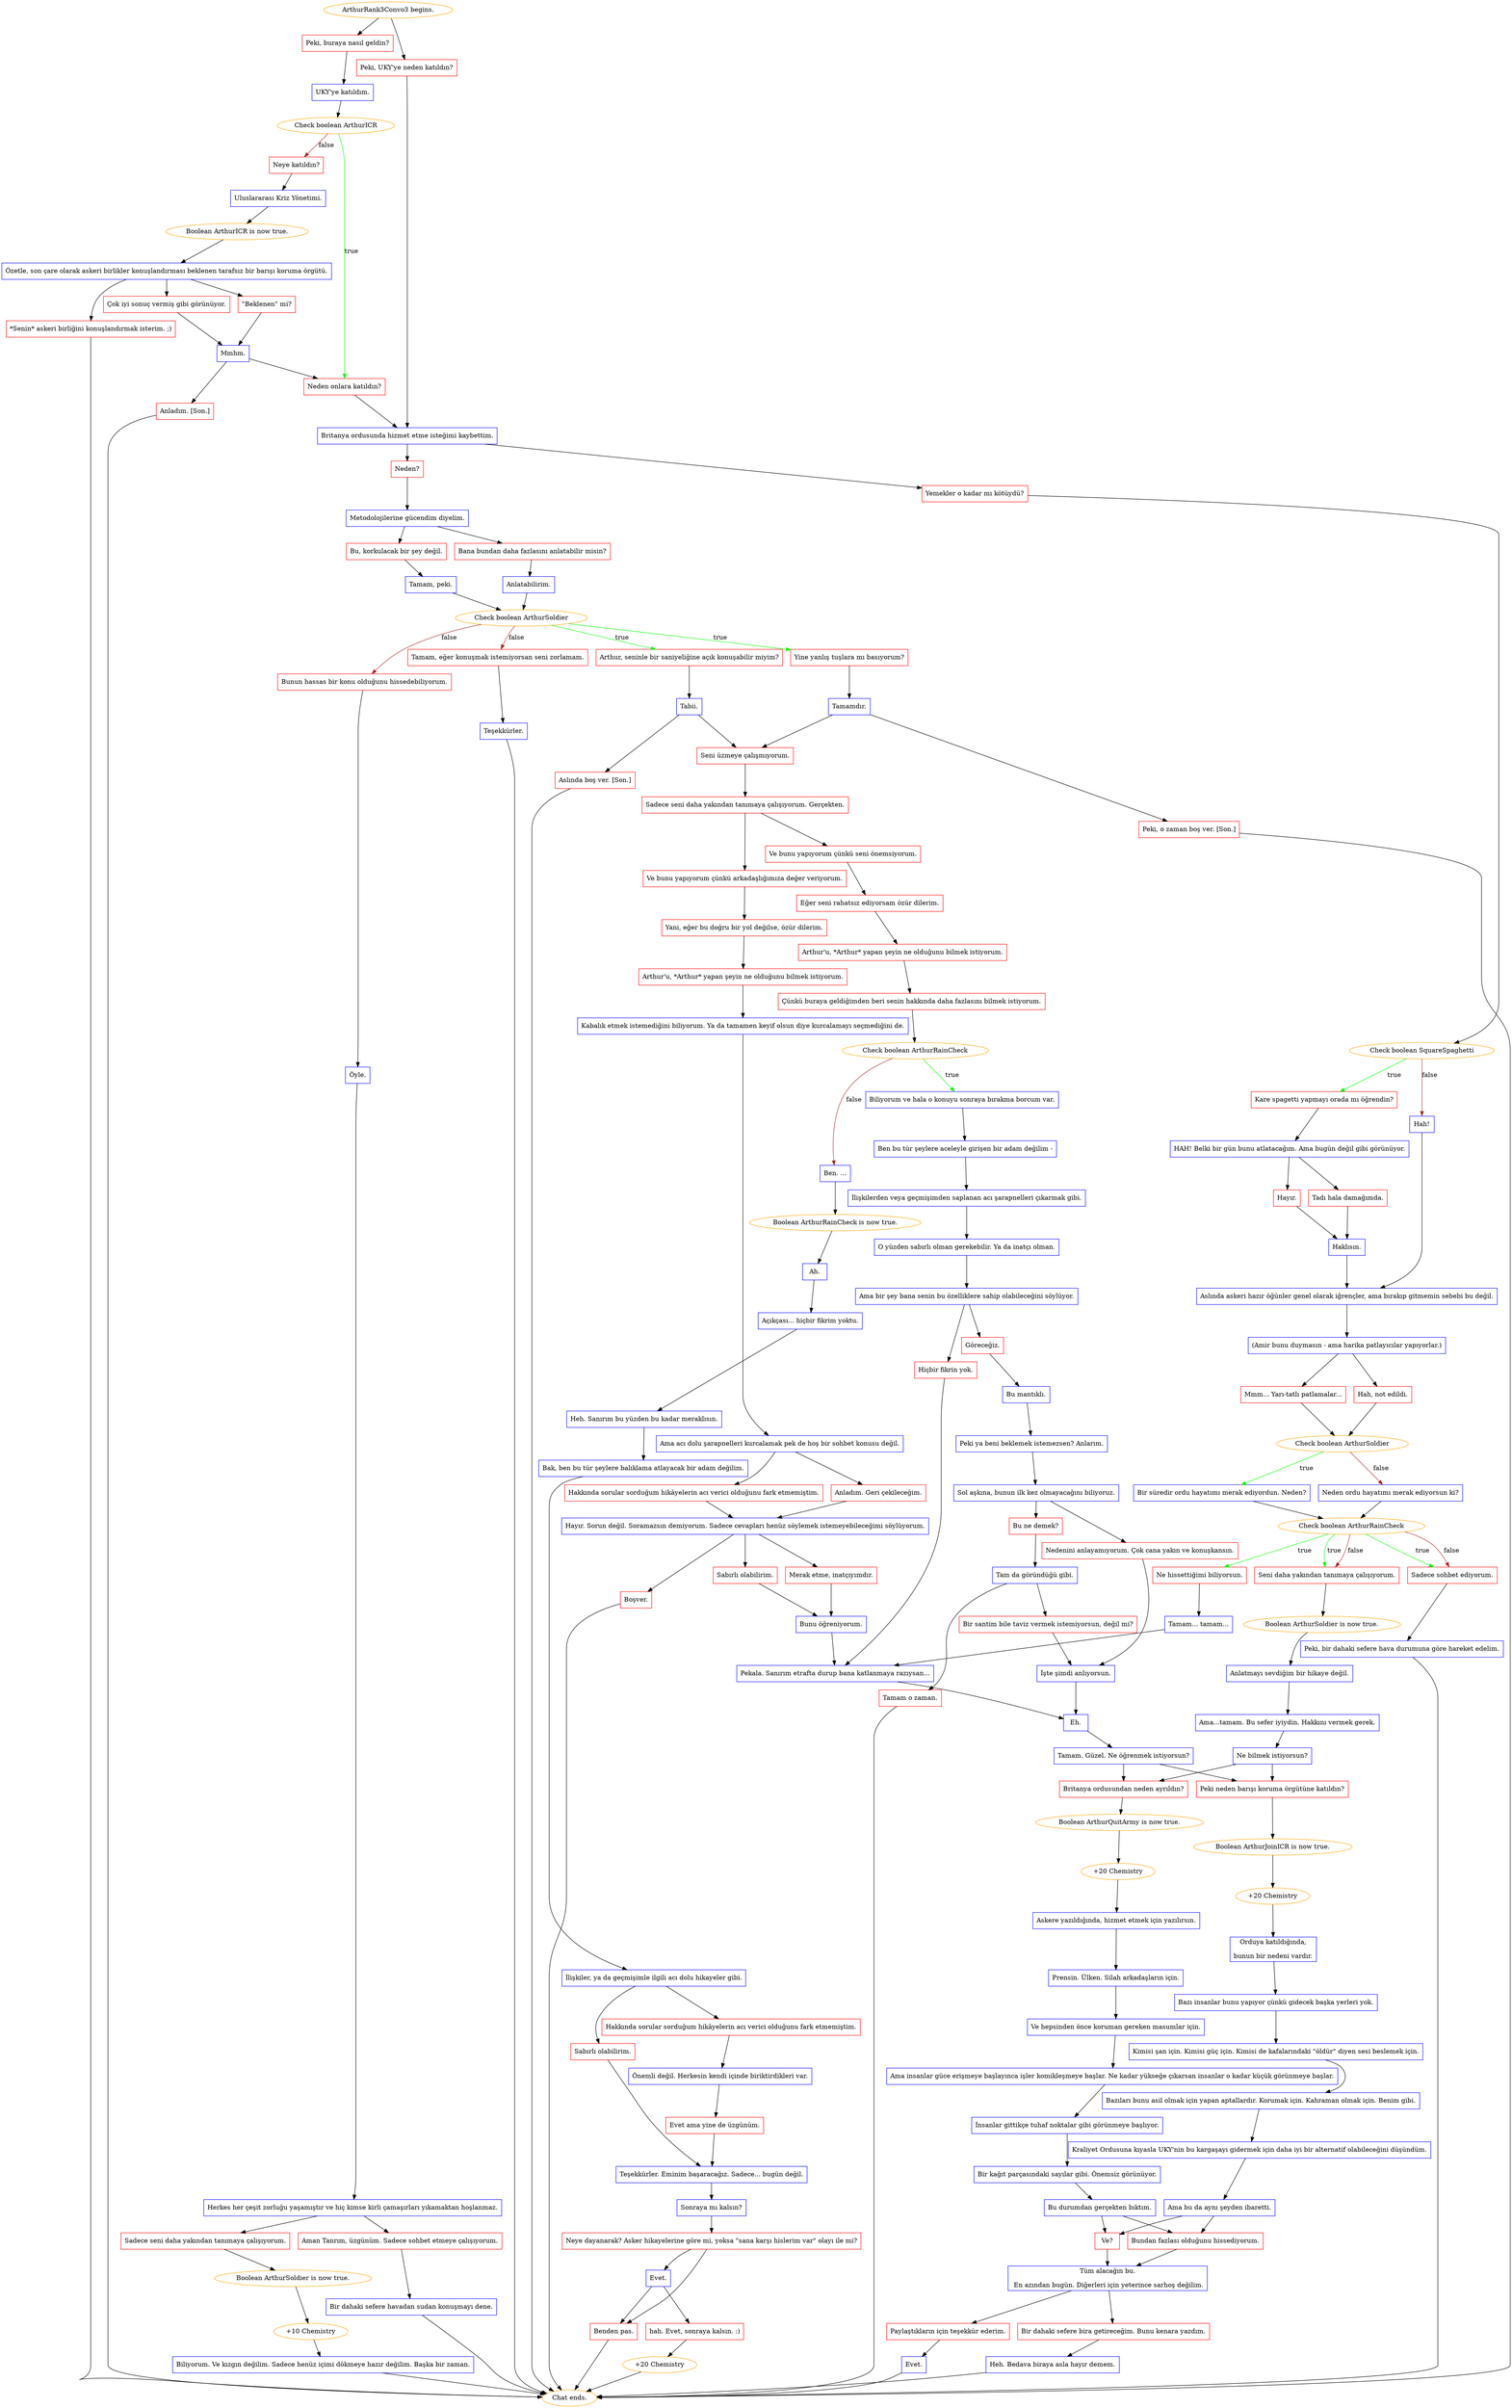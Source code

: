 digraph {
	"ArthurRank3Convo3 begins." [color=orange];
		"ArthurRank3Convo3 begins." -> j2118253960;
		"ArthurRank3Convo3 begins." -> j1188665086;
	j2118253960 [label="Peki, buraya nasıl geldin?",shape=box,color=red];
		j2118253960 -> j2289105483;
	j1188665086 [label="Peki, UKY'ye neden katıldın?",shape=box,color=red];
		j1188665086 -> j501120180;
	j2289105483 [label="UKY'ye katıldım.",shape=box,color=blue];
		j2289105483 -> j700410498;
	j501120180 [label="Britanya ordusunda hizmet etme isteğimi kaybettim.",shape=box,color=blue];
		j501120180 -> j3872226595;
		j501120180 -> j3427672840;
	j700410498 [label="Check boolean ArthurICR",color=orange];
		j700410498 -> j243936920 [label=true,color=green];
		j700410498 -> j2103335180 [label=false,color=brown];
	j3872226595 [label="Neden?",shape=box,color=red];
		j3872226595 -> j734934043;
	j3427672840 [label="Yemekler o kadar mı kötüydü?",shape=box,color=red];
		j3427672840 -> j104787129;
	j243936920 [label="Neden onlara katıldın?",shape=box,color=red];
		j243936920 -> j501120180;
	j2103335180 [label="Neye katıldın?",shape=box,color=red];
		j2103335180 -> j982214110;
	j734934043 [label="Metodolojilerine gücendim diyelim.",shape=box,color=blue];
		j734934043 -> j4184702206;
		j734934043 -> j2420015782;
	j104787129 [label="Check boolean SquareSpaghetti",color=orange];
		j104787129 -> j3064465281 [label=true,color=green];
		j104787129 -> j1482203705 [label=false,color=brown];
	j982214110 [label="Uluslararası Kriz Yönetimi.",shape=box,color=blue];
		j982214110 -> j517895964;
	j4184702206 [label="Bu, korkulacak bir şey değil.",shape=box,color=red];
		j4184702206 -> j3983524116;
	j2420015782 [label="Bana bundan daha fazlasını anlatabilir misin?",shape=box,color=red];
		j2420015782 -> j1016700062;
	j3064465281 [label="Kare spagetti yapmayı orada mı öğrendin?",shape=box,color=red];
		j3064465281 -> j1848769119;
	j1482203705 [label="Hah!",shape=box,color=blue];
		j1482203705 -> j3679752298;
	j517895964 [label="Boolean ArthurICR is now true.",color=orange];
		j517895964 -> j1870252404;
	j3983524116 [label="Tamam, peki.",shape=box,color=blue];
		j3983524116 -> j2598616613;
	j1016700062 [label="Anlatabilirim.",shape=box,color=blue];
		j1016700062 -> j2598616613;
	j1848769119 [label="HAH! Belki bir gün bunu atlatacağım. Ama bugün değil gibi görünüyor.",shape=box,color=blue];
		j1848769119 -> j450473194;
		j1848769119 -> j4193240689;
	j3679752298 [label="Aslında askeri hazır öğünler genel olarak iğrençler, ama bırakıp gitmemin sebebi bu değil.",shape=box,color=blue];
		j3679752298 -> j3607936941;
	j1870252404 [label="Özetle, son çare olarak askeri birlikler konuşlandırması beklenen tarafsız bir barışı koruma örgütü.",shape=box,color=blue];
		j1870252404 -> j310621186;
		j1870252404 -> j524866040;
		j1870252404 -> j325723459;
	j2598616613 [label="Check boolean ArthurSoldier",color=orange];
		j2598616613 -> j3525755060 [label=true,color=green];
		j2598616613 -> j2740307817 [label=true,color=green];
		j2598616613 -> j3453602262 [label=false,color=brown];
		j2598616613 -> j3658251831 [label=false,color=brown];
	j450473194 [label="Hayır.",shape=box,color=red];
		j450473194 -> j1854258120;
	j4193240689 [label="Tadı hala damağımda.",shape=box,color=red];
		j4193240689 -> j1854258120;
	j3607936941 [label="(Amir bunu duymasın - ama harika patlayıcılar yapıyorlar.)",shape=box,color=blue];
		j3607936941 -> j179636688;
		j3607936941 -> j3869144055;
	j310621186 [label="\"Beklenen\" mi?",shape=box,color=red];
		j310621186 -> j492124203;
	j524866040 [label="Çok iyi sonuç vermiş gibi görünüyor.",shape=box,color=red];
		j524866040 -> j492124203;
	j325723459 [label="*Senin* askeri birliğini konuşlandırmak isterim. ;)",shape=box,color=red];
		j325723459 -> "Chat ends.";
	j3525755060 [label="Arthur, seninle bir saniyeliğine açık konuşabilir miyim?",shape=box,color=red];
		j3525755060 -> j229065576;
	j2740307817 [label="Yine yanlış tuşlara mı basıyorum?",shape=box,color=red];
		j2740307817 -> j676832653;
	j3453602262 [label="Bunun hassas bir konu olduğunu hissedebiliyorum.",shape=box,color=red];
		j3453602262 -> j4106285756;
	j3658251831 [label="Tamam, eğer konuşmak istemiyorsan seni zorlamam.",shape=box,color=red];
		j3658251831 -> j2968698584;
	j1854258120 [label="Haklısın.",shape=box,color=blue];
		j1854258120 -> j3679752298;
	j179636688 [label="Hah, not edildi.",shape=box,color=red];
		j179636688 -> j2458132265;
	j3869144055 [label="Mmm... Yarı-tatlı patlamalar...",shape=box,color=red];
		j3869144055 -> j2458132265;
	j492124203 [label="Mmhm.",shape=box,color=blue];
		j492124203 -> j243936920;
		j492124203 -> j4205615170;
	"Chat ends." [color=orange];
	j229065576 [label="Tabii.",shape=box,color=blue];
		j229065576 -> j1629975949;
		j229065576 -> j2363110417;
	j676832653 [label="Tamamdır.",shape=box,color=blue];
		j676832653 -> j1629975949;
		j676832653 -> j2494088703;
	j4106285756 [label="Öyle.",shape=box,color=blue];
		j4106285756 -> j1233732452;
	j2968698584 [label="Teşekkürler.",shape=box,color=blue];
		j2968698584 -> "Chat ends.";
	j2458132265 [label="Check boolean ArthurSoldier",color=orange];
		j2458132265 -> j1802725660 [label=true,color=green];
		j2458132265 -> j2154353558 [label=false,color=brown];
	j4205615170 [label="Anladım. [Son.]",shape=box,color=red];
		j4205615170 -> "Chat ends.";
	j1629975949 [label="Seni üzmeye çalışmıyorum.",shape=box,color=red];
		j1629975949 -> j1596878493;
	j2363110417 [label="Aslında boş ver. [Son.]",shape=box,color=red];
		j2363110417 -> "Chat ends.";
	j2494088703 [label="Peki, o zaman boş ver. [Son.]",shape=box,color=red];
		j2494088703 -> "Chat ends.";
	j1233732452 [label="Herkes her çeşit zorluğu yaşamıştır ve hiç kimse kirli çamaşırları yıkamaktan hoşlanmaz.",shape=box,color=blue];
		j1233732452 -> j3856156478;
		j1233732452 -> j3268775204;
	j1802725660 [label="Bir süredir ordu hayatımı merak ediyordun. Neden?",shape=box,color=blue];
		j1802725660 -> j3736719020;
	j2154353558 [label="Neden ordu hayatımı merak ediyorsun ki?",shape=box,color=blue];
		j2154353558 -> j3736719020;
	j1596878493 [label="Sadece seni daha yakından tanımaya çalışıyorum. Gerçekten.",shape=box,color=red];
		j1596878493 -> j1676174908;
		j1596878493 -> j3389612663;
	j3856156478 [label="Aman Tanrım, üzgünüm. Sadece sohbet etmeye çalışıyorum.",shape=box,color=red];
		j3856156478 -> j3816888947;
	j3268775204 [label="Sadece seni daha yakından tanımaya çalışıyorum.",shape=box,color=red];
		j3268775204 -> j761495163;
	j3736719020 [label="Check boolean ArthurRainCheck",color=orange];
		j3736719020 -> j2441662768 [label=true,color=green];
		j3736719020 -> j499404089 [label=true,color=green];
		j3736719020 -> j3917814689 [label=true,color=green];
		j3736719020 -> j499404089 [label=false,color=brown];
		j3736719020 -> j3917814689 [label=false,color=brown];
	j1676174908 [label="Ve bunu yapıyorum çünkü arkadaşlığımıza değer veriyorum.",shape=box,color=red];
		j1676174908 -> j2941720447;
	j3389612663 [label="Ve bunu yapıyorum çünkü seni önemsiyorum.",shape=box,color=red];
		j3389612663 -> j3498584957;
	j3816888947 [label="Bir dahaki sefere havadan sudan konuşmayı dene.",shape=box,color=blue];
		j3816888947 -> "Chat ends.";
	j761495163 [label="Boolean ArthurSoldier is now true.",color=orange];
		j761495163 -> j319046289;
	j2441662768 [label="Ne hissettiğimi biliyorsun.",shape=box,color=red];
		j2441662768 -> j1308854271;
	j499404089 [label="Seni daha yakından tanımaya çalışıyorum.",shape=box,color=red];
		j499404089 -> j252937155;
	j3917814689 [label="Sadece sohbet ediyorum.",shape=box,color=red];
		j3917814689 -> j3238033389;
	j2941720447 [label="Yani, eğer bu doğru bir yol değilse, özür dilerim.",shape=box,color=red];
		j2941720447 -> j68709645;
	j3498584957 [label="Eğer seni rahatsız ediyorsam özür dilerim.",shape=box,color=red];
		j3498584957 -> j3024810648;
	j319046289 [label="+10 Chemistry",color=orange];
		j319046289 -> j94680742;
	j1308854271 [label="Tamam... tamam...",shape=box,color=blue];
		j1308854271 -> j3493879712;
	j252937155 [label="Boolean ArthurSoldier is now true.",color=orange];
		j252937155 -> j2666975665;
	j3238033389 [label="Peki, bir dahaki sefere hava durumuna göre hareket edelim.",shape=box,color=blue];
		j3238033389 -> "Chat ends.";
	j68709645 [label="Arthur'u, *Arthur* yapan şeyin ne olduğunu bilmek istiyorum.",shape=box,color=red];
		j68709645 -> j2506162453;
	j3024810648 [label="Arthur'u, *Arthur* yapan şeyin ne olduğunu bilmek istiyorum.",shape=box,color=red];
		j3024810648 -> j4023360600;
	j94680742 [label="Biliyorum. Ve kızgın değilim. Sadece henüz içimi dökmeye hazır değilim. Başka bir zaman.",shape=box,color=blue];
		j94680742 -> "Chat ends.";
	j3493879712 [label="Pekala. Sanırım etrafta durup bana katlanmaya razıysan...",shape=box,color=blue];
		j3493879712 -> j2304554856;
	j2666975665 [label="Anlatmayı sevdiğim bir hikaye değil.",shape=box,color=blue];
		j2666975665 -> j1685980047;
	j2506162453 [label="Kabalık etmek istemediğini biliyorum. Ya da tamamen keyif olsun diye kurcalamayı seçmediğini de.",shape=box,color=blue];
		j2506162453 -> j2474923777;
	j4023360600 [label="Çünkü buraya geldiğimden beri senin hakkında daha fazlasını bilmek istiyorum.",shape=box,color=red];
		j4023360600 -> j1736351653;
	j2304554856 [label="Eh.",shape=box,color=blue];
		j2304554856 -> j1455192186;
	j1685980047 [label="Ama...tamam. Bu sefer iyiydin. Hakkını vermek gerek.",shape=box,color=blue];
		j1685980047 -> j766482125;
	j2474923777 [label="Ama acı dolu şarapnelleri kurcalamak pek de hoş bir sohbet konusu değil.",shape=box,color=blue];
		j2474923777 -> j1261875164;
		j2474923777 -> j448566356;
	j1736351653 [label="Check boolean ArthurRainCheck",color=orange];
		j1736351653 -> j2601211854 [label=true,color=green];
		j1736351653 -> j3432627256 [label=false,color=brown];
	j1455192186 [label="Tamam. Güzel. Ne öğrenmek istiyorsun?",shape=box,color=blue];
		j1455192186 -> j1942813131;
		j1455192186 -> j3645937400;
	j766482125 [label="Ne bilmek istiyorsun?",shape=box,color=blue];
		j766482125 -> j1942813131;
		j766482125 -> j3645937400;
	j1261875164 [label="Anladım. Geri çekileceğim.",shape=box,color=red];
		j1261875164 -> j1046007628;
	j448566356 [label="Hakkında sorular sorduğum hikâyelerin acı verici olduğunu fark etmemiştim.",shape=box,color=red];
		j448566356 -> j1046007628;
	j2601211854 [label="Biliyorum ve hala o konuyu sonraya bırakma borcum var.",shape=box,color=blue];
		j2601211854 -> j2247815769;
	j3432627256 [label="Ben. ...",shape=box,color=blue];
		j3432627256 -> j4004990179;
	j1942813131 [label="Britanya ordusundan neden ayrıldın?",shape=box,color=red];
		j1942813131 -> j2454386209;
	j3645937400 [label="Peki neden barışı koruma örgütüne katıldın?",shape=box,color=red];
		j3645937400 -> j3601672897;
	j1046007628 [label="Hayır. Sorun değil. Soramazsın demiyorum. Sadece cevapları henüz söylemek istemeyebileceğimi söylüyorum.",shape=box,color=blue];
		j1046007628 -> j1755548933;
		j1046007628 -> j2852432994;
		j1046007628 -> j2341552713;
	j2247815769 [label="Ben bu tür şeylere aceleyle girişen bir adam değilim -",shape=box,color=blue];
		j2247815769 -> j2287182915;
	j4004990179 [label="Boolean ArthurRainCheck is now true.",color=orange];
		j4004990179 -> j1446201856;
	j2454386209 [label="Boolean ArthurQuitArmy is now true.",color=orange];
		j2454386209 -> j2959907096;
	j3601672897 [label="Boolean ArthurJoinICR is now true.",color=orange];
		j3601672897 -> j1699136264;
	j1755548933 [label="Sabırlı olabilirim.",shape=box,color=red];
		j1755548933 -> j2669760539;
	j2852432994 [label="Merak etme, inatçıyımdır.",shape=box,color=red];
		j2852432994 -> j2669760539;
	j2341552713 [label="Boşver.",shape=box,color=red];
		j2341552713 -> "Chat ends.";
	j2287182915 [label="İlişkilerden veya geçmişimden saplanan acı şarapnelleri çıkarmak gibi.",shape=box,color=blue];
		j2287182915 -> j2747168595;
	j1446201856 [label="Ah.",shape=box,color=blue];
		j1446201856 -> j122682037;
	j2959907096 [label="+20 Chemistry",color=orange];
		j2959907096 -> j3298435788;
	j1699136264 [label="+20 Chemistry",color=orange];
		j1699136264 -> j3822349410;
	j2669760539 [label="Bunu öğreniyorum.",shape=box,color=blue];
		j2669760539 -> j3493879712;
	j2747168595 [label="O yüzden sabırlı olman gerekebilir. Ya da inatçı olman.",shape=box,color=blue];
		j2747168595 -> j3400632771;
	j122682037 [label="Açıkçası... hiçbir fikrim yoktu.",shape=box,color=blue];
		j122682037 -> j3887447313;
	j3298435788 [label="Askere yazıldığında, hizmet etmek için yazılırsın.",shape=box,color=blue];
		j3298435788 -> j3048011068;
	j3822349410 [label="Orduya katıldığında,
bunun bir nedeni vardır.",shape=box,color=blue];
		j3822349410 -> j2685663054;
	j3400632771 [label="Ama bir şey bana senin bu özelliklere sahip olabileceğini söylüyor.",shape=box,color=blue];
		j3400632771 -> j3064137829;
		j3400632771 -> j708033510;
	j3887447313 [label="Heh. Sanırım bu yüzden bu kadar meraklısın.",shape=box,color=blue];
		j3887447313 -> j2961132269;
	j3048011068 [label="Prensin. Ülken. Silah arkadaşların için.",shape=box,color=blue];
		j3048011068 -> j464683395;
	j2685663054 [label="Bazı insanlar bunu yapıyor çünkü gidecek başka yerleri yok.",shape=box,color=blue];
		j2685663054 -> j1742692739;
	j3064137829 [label="Göreceğiz.",shape=box,color=red];
		j3064137829 -> j1814445245;
	j708033510 [label="Hiçbir fikrin yok.",shape=box,color=red];
		j708033510 -> j3493879712;
	j2961132269 [label="Bak, ben bu tür şeylere balıklama atlayacak bir adam değilim.",shape=box,color=blue];
		j2961132269 -> j2284482530;
	j464683395 [label="Ve hepsinden önce koruman gereken masumlar için.",shape=box,color=blue];
		j464683395 -> j3374212229;
	j1742692739 [label="Kimisi şan için. Kimisi güç için. Kimisi de kafalarındaki \"öldür\" diyen sesi beslemek için.",shape=box,color=blue];
		j1742692739 -> j4289239265;
	j1814445245 [label="Bu mantıklı.",shape=box,color=blue];
		j1814445245 -> j1110615694;
	j2284482530 [label="İlişkiler, ya da geçmişimle ilgili acı dolu hikayeler gibi.",shape=box,color=blue];
		j2284482530 -> j298437322;
		j2284482530 -> j131892264;
	j3374212229 [label="Ama insanlar güce erişmeye başlayınca işler komikleşmeye başlar. Ne kadar yükseğe çıkarsan insanlar o kadar küçük görünmeye başlar.",shape=box,color=blue];
		j3374212229 -> j3934992114;
	j4289239265 [label="Bazıları bunu asil olmak için yapan aptallardır. Korumak için. Kahraman olmak için. Benim gibi.",shape=box,color=blue];
		j4289239265 -> j1138381317;
	j1110615694 [label="Peki ya beni beklemek istemezsen? Anlarım.",shape=box,color=blue];
		j1110615694 -> j2897037013;
	j298437322 [label="Hakkında sorular sorduğum hikâyelerin acı verici olduğunu fark etmemiştim.",shape=box,color=red];
		j298437322 -> j570258146;
	j131892264 [label="Sabırlı olabilirim.",shape=box,color=red];
		j131892264 -> j620219616;
	j3934992114 [label="İnsanlar gittikçe tuhaf noktalar gibi görünmeye başlıyor.",shape=box,color=blue];
		j3934992114 -> j624573092;
	j1138381317 [label="Kraliyet Ordusuna kıyasla UKY'nin bu kargaşayı gidermek için daha iyi bir alternatif olabileceğini düşündüm.",shape=box,color=blue];
		j1138381317 -> j3413050798;
	j2897037013 [label="Sol aşkına, bunun ilk kez olmayacağını biliyoruz.",shape=box,color=blue];
		j2897037013 -> j3643654155;
		j2897037013 -> j809832125;
	j570258146 [label="Önemli değil. Herkesin kendi içinde biriktirdikleri var.",shape=box,color=blue];
		j570258146 -> j466892149;
	j620219616 [label="Teşekkürler. Eminim başaracağız. Sadece... bugün değil.",shape=box,color=blue];
		j620219616 -> j1801384360;
	j624573092 [label="Bir kağıt parçasındaki sayılar gibi. Önemsiz görünüyor.",shape=box,color=blue];
		j624573092 -> j3086721487;
	j3413050798 [label="Ama bu da aynı şeyden ibaretti.",shape=box,color=blue];
		j3413050798 -> j4057668629;
		j3413050798 -> j3247421309;
	j3643654155 [label="Bu ne demek?",shape=box,color=red];
		j3643654155 -> j2040167401;
	j809832125 [label="Nedenini anlayamıyorum. Çok cana yakın ve konuşkansın.",shape=box,color=red];
		j809832125 -> j24546259;
	j466892149 [label="Evet ama yine de üzgünüm.",shape=box,color=red];
		j466892149 -> j620219616;
	j1801384360 [label="Sonraya mı kalsın?",shape=box,color=blue];
		j1801384360 -> j4040281963;
	j3086721487 [label="Bu durumdan gerçekten bıktım.",shape=box,color=blue];
		j3086721487 -> j3247421309;
		j3086721487 -> j4057668629;
	j4057668629 [label="Ve?",shape=box,color=red];
		j4057668629 -> j887360993;
	j3247421309 [label="Bundan fazlası olduğunu hissediyorum.",shape=box,color=red];
		j3247421309 -> j887360993;
	j2040167401 [label="Tam da göründüğü gibi.",shape=box,color=blue];
		j2040167401 -> j2720762885;
		j2040167401 -> j3298863161;
	j24546259 [label="İşte şimdi anlıyorsun.",shape=box,color=blue];
		j24546259 -> j2304554856;
	j4040281963 [label="Neye dayanarak? Asker hikayelerine göre mi, yoksa \"sana karşı hislerim var\" olayı ile mi?",shape=box,color=red];
		j4040281963 -> j558352663;
		j4040281963 -> j3823033993;
	j887360993 [label="Tüm alacağın bu.
 En azından bugün. Diğerleri için yeterince sarhoş değilim.",shape=box,color=blue];
		j887360993 -> j2508003435;
		j887360993 -> j3287416955;
	j2720762885 [label="Tamam o zaman.",shape=box,color=red];
		j2720762885 -> "Chat ends.";
	j3298863161 [label="Bir santim bile taviz vermek istemiyorsun, değil mi?",shape=box,color=red];
		j3298863161 -> j24546259;
	j558352663 [label="Evet.",shape=box,color=blue];
		j558352663 -> j4064482212;
		j558352663 -> j3823033993;
	j3823033993 [label="Benden pas.",shape=box,color=red];
		j3823033993 -> "Chat ends.";
	j2508003435 [label="Paylaştıkların için teşekkür ederim.",shape=box,color=red];
		j2508003435 -> j3989154879;
	j3287416955 [label="Bir dahaki sefere bira getireceğim. Bunu kenara yazdım.",shape=box,color=red];
		j3287416955 -> j901247147;
	j4064482212 [label="hah. Evet, sonraya kalsın. :)",shape=box,color=red];
		j4064482212 -> j367054140;
	j3989154879 [label="Evet.",shape=box,color=blue];
		j3989154879 -> "Chat ends.";
	j901247147 [label="Heh. Bedava biraya asla hayır demem.",shape=box,color=blue];
		j901247147 -> "Chat ends.";
	j367054140 [label="+20 Chemistry",color=orange];
		j367054140 -> "Chat ends.";
}